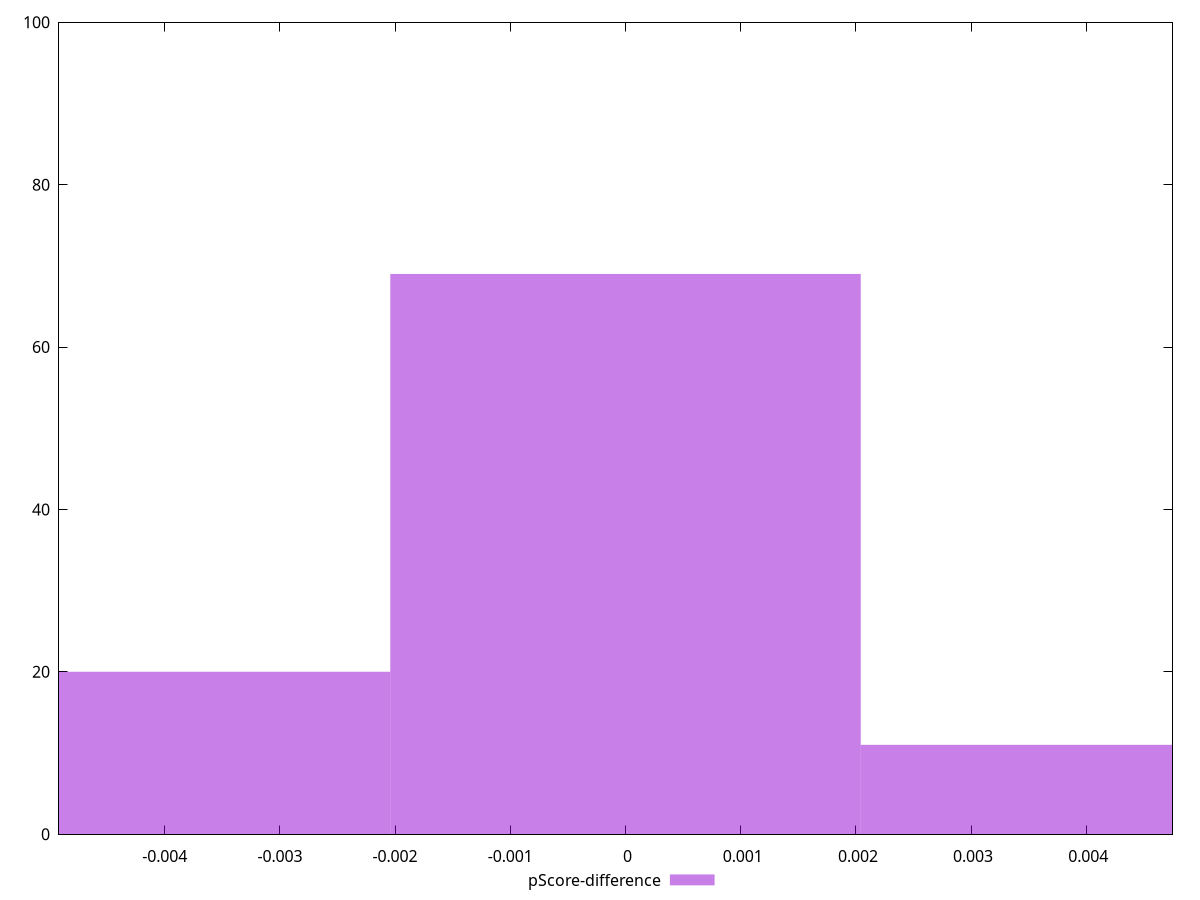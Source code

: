 reset

$pScoreDifference <<EOF
-0.004084043182074207 20
0 69
0.004084043182074207 11
EOF

set key outside below
set boxwidth 0.004084043182074207
set xrange [-0.004917777777777799:0.004748333333991495]
set yrange [0:100]
set trange [0:100]
set style fill transparent solid 0.5 noborder
set terminal svg size 640, 490 enhanced background rgb 'white'
set output "report_00015_2021-02-09T16-11-33.973Z/uses-rel-preconnect/samples/pages+cached+noadtech/pScore-difference/histogram.svg"

plot $pScoreDifference title "pScore-difference" with boxes

reset
